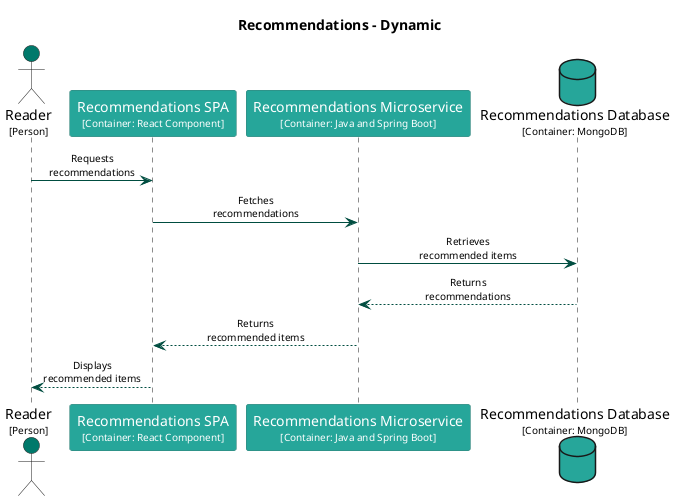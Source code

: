 @startuml
set separator none
title Recommendations - Dynamic

skinparam {
  arrowFontSize 10
  defaultTextAlignment center
  wrapWidth 200
  maxMessageSize 100
}

hide stereotype

skinparam sequenceParticipant<<Reader>> {
  BackgroundColor #00796b
  FontColor #ffffff
  BorderColor #00544a
  shadowing false
}
skinparam sequenceParticipant<<Recommendations.RecommendationsDatabase>> {
  BackgroundColor #26a69a
  FontColor #ffffff
  BorderColor #1a746b
  shadowing false
}
skinparam sequenceParticipant<<Recommendations.RecommendationsMicroservice>> {
  BackgroundColor #26a69a
  FontColor #ffffff
  BorderColor #1a746b
  shadowing false
}
skinparam sequenceParticipant<<Recommendations.RecommendationsSPA>> {
  BackgroundColor #26a69a
  FontColor #ffffff
  BorderColor #1a746b
  shadowing false
}

actor "Reader\n<size:10>[Person]</size>" as Reader <<Reader>> #00796b
participant "Recommendations SPA\n<size:10>[Container: React Component]</size>" as Recommendations.RecommendationsSPA <<Recommendations.RecommendationsSPA>> #26a69a
participant "Recommendations Microservice\n<size:10>[Container: Java and Spring Boot]</size>" as Recommendations.RecommendationsMicroservice <<Recommendations.RecommendationsMicroservice>> #26a69a
database "Recommendations Database\n<size:10>[Container: MongoDB]</size>" as Recommendations.RecommendationsDatabase <<Recommendations.RecommendationsDatabase>> #26a69a
Reader -[#004d40]> Recommendations.RecommendationsSPA : Requests recommendations
Recommendations.RecommendationsSPA -[#004d40]> Recommendations.RecommendationsMicroservice : Fetches recommendations
Recommendations.RecommendationsMicroservice -[#004d40]> Recommendations.RecommendationsDatabase : Retrieves recommended items
Recommendations.RecommendationsMicroservice <-[#004d40]- Recommendations.RecommendationsDatabase : Returns recommendations
Recommendations.RecommendationsSPA <-[#004d40]- Recommendations.RecommendationsMicroservice : Returns recommended items
Reader <-[#004d40]- Recommendations.RecommendationsSPA : Displays recommended items
@enduml